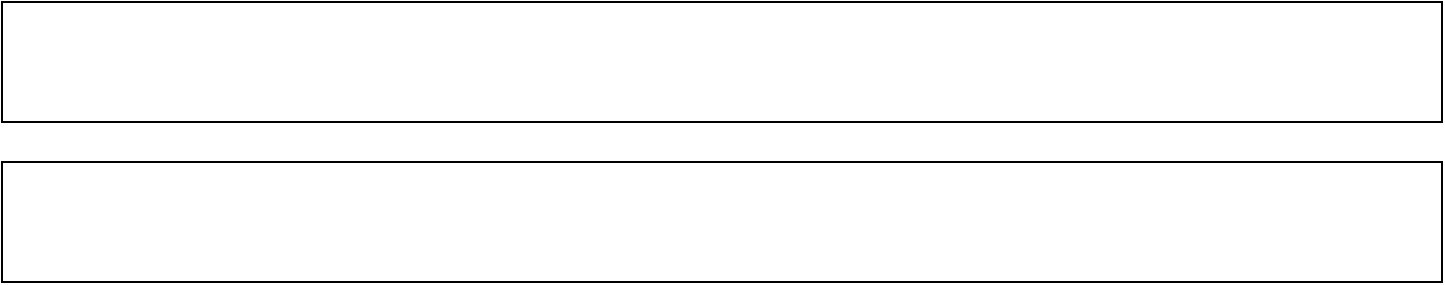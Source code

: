 <mxfile version="26.2.7">
  <diagram name="第 1 页" id="_MVxPaWDY9nUTC5SlAOA">
    <mxGraphModel dx="1428" dy="743" grid="1" gridSize="10" guides="1" tooltips="1" connect="1" arrows="1" fold="1" page="1" pageScale="1" pageWidth="827" pageHeight="1169" math="0" shadow="0">
      <root>
        <mxCell id="0" />
        <mxCell id="1" parent="0" />
        <mxCell id="3N5nppbNkiOyzgR5uvMz-2" value="" style="rounded=0;whiteSpace=wrap;html=1;" parent="1" vertex="1">
          <mxGeometry x="40" y="40" width="720" height="60" as="geometry" />
        </mxCell>
        <mxCell id="3N5nppbNkiOyzgR5uvMz-5" value="" style="rounded=0;whiteSpace=wrap;html=1;" parent="1" vertex="1">
          <mxGeometry x="40" y="120" width="720" height="60" as="geometry" />
        </mxCell>
      </root>
    </mxGraphModel>
  </diagram>
</mxfile>
